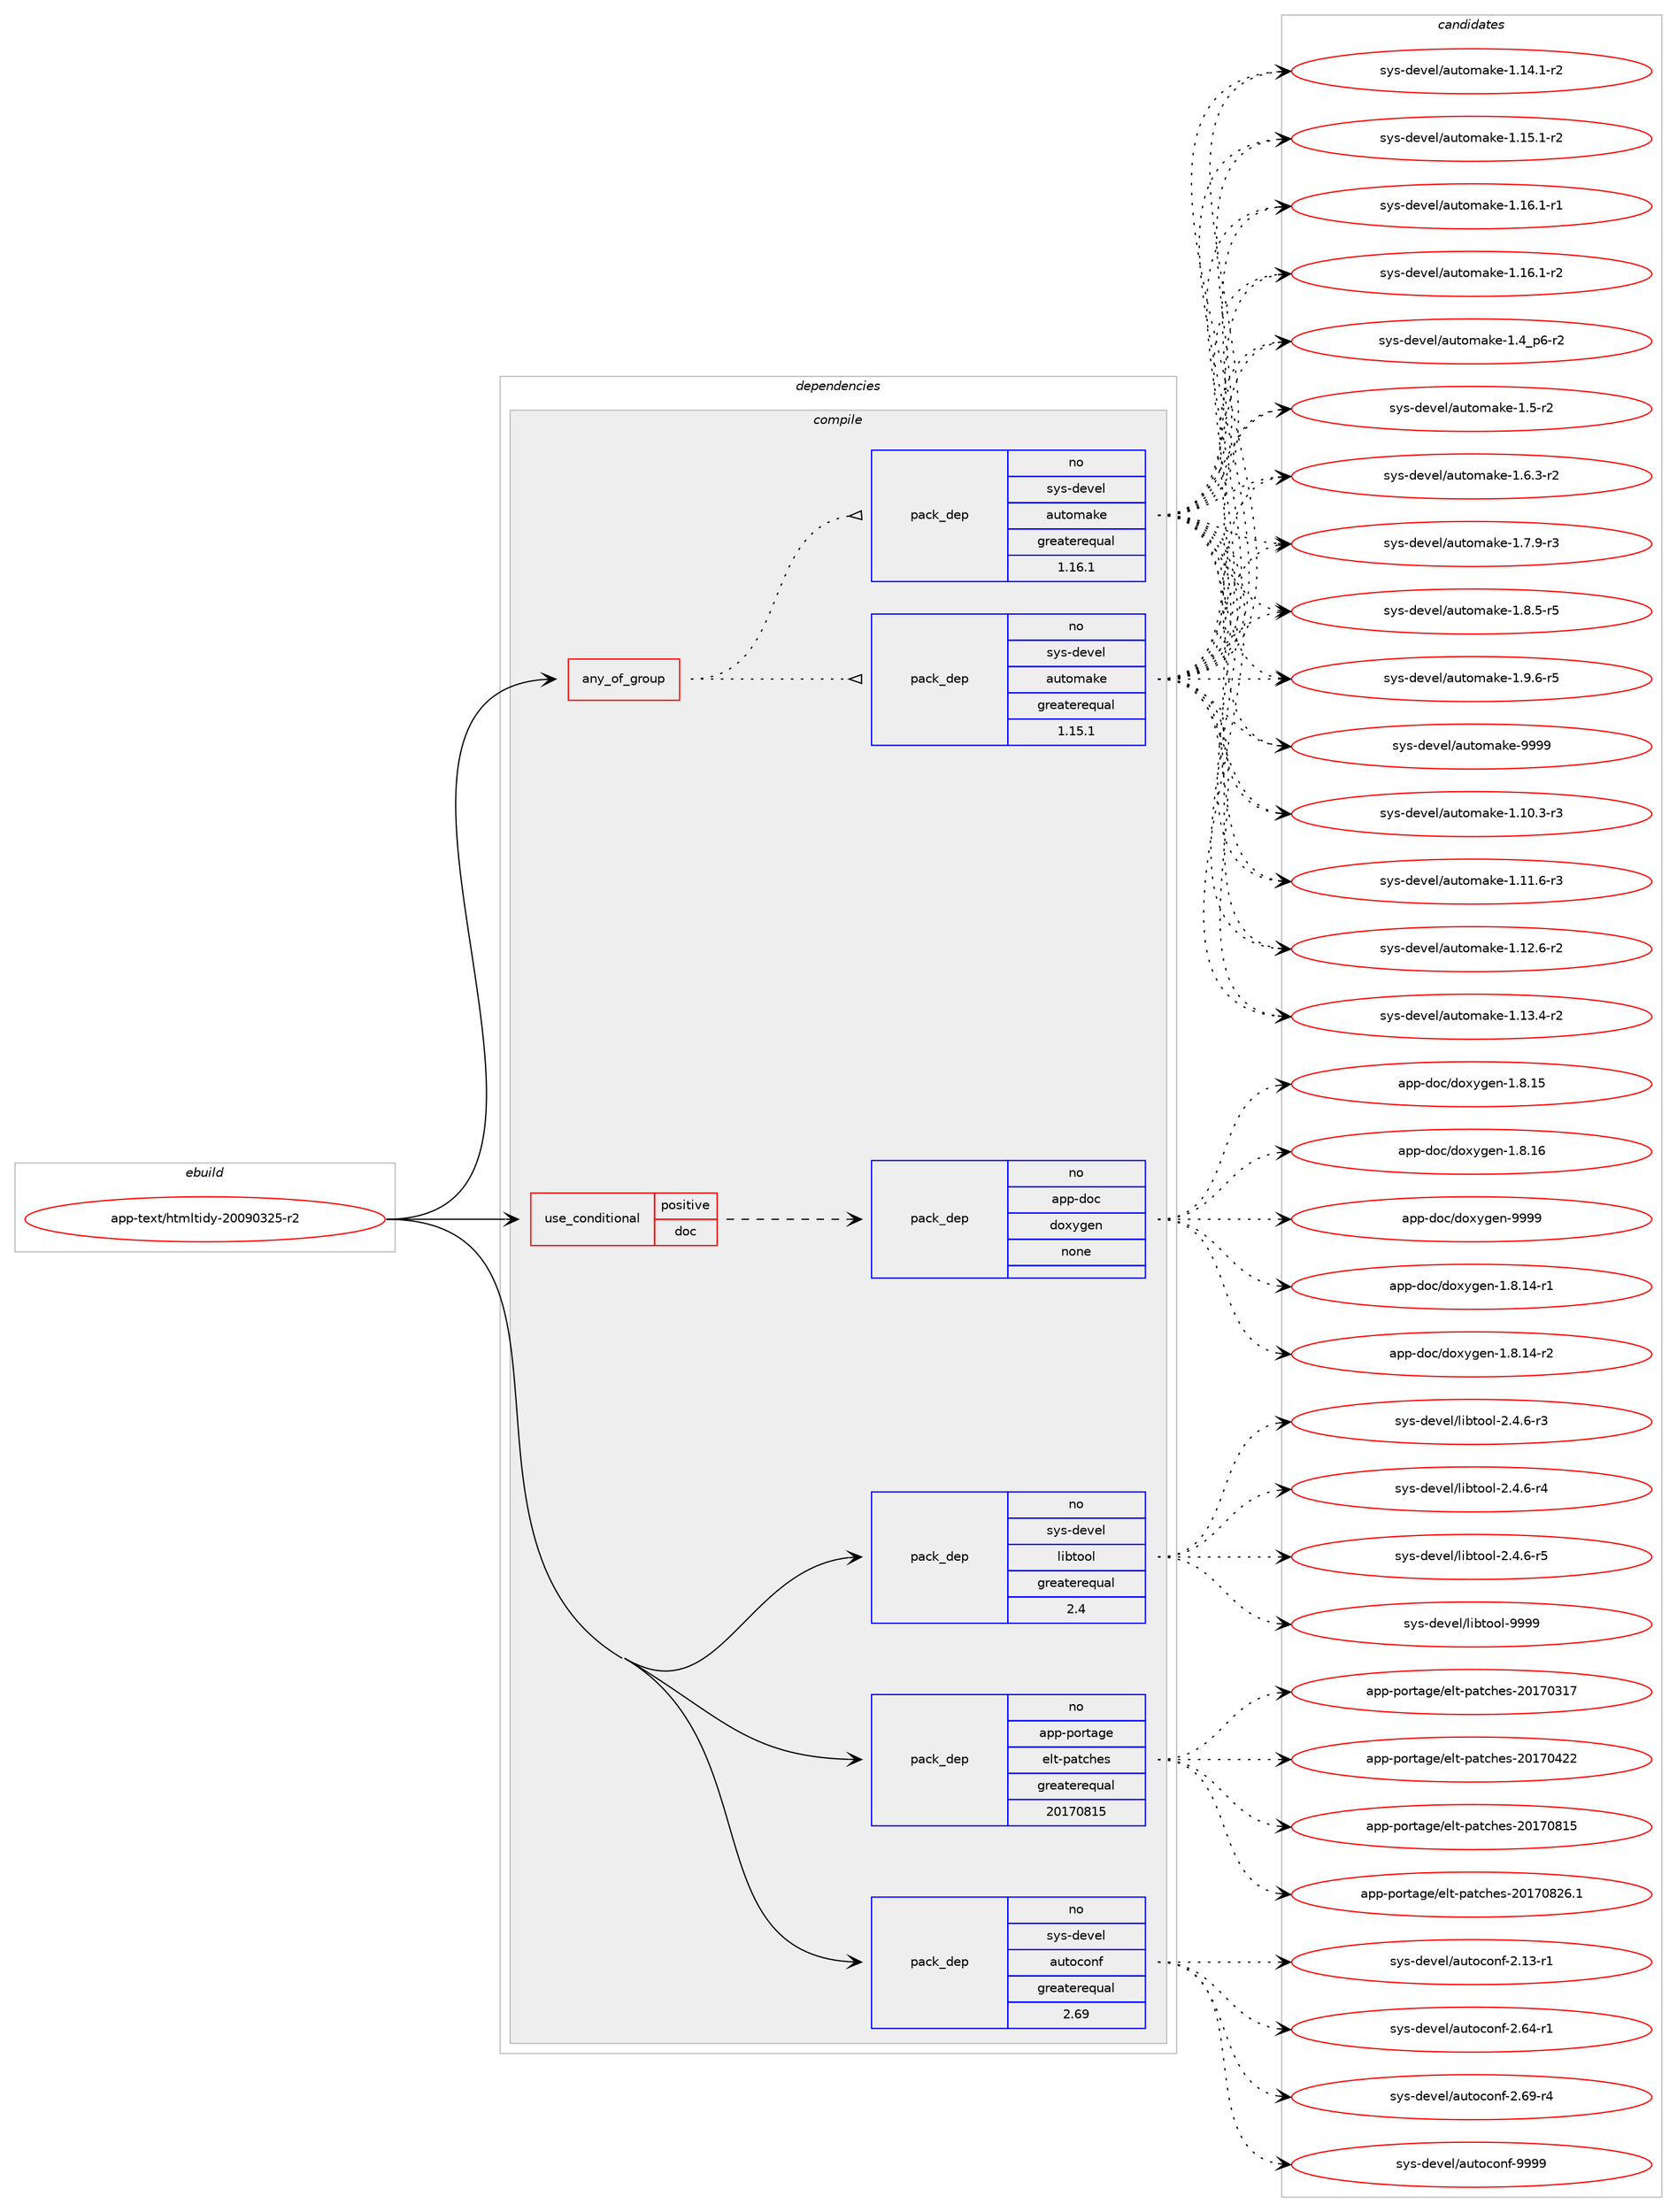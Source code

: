 digraph prolog {

# *************
# Graph options
# *************

newrank=true;
concentrate=true;
compound=true;
graph [rankdir=LR,fontname=Helvetica,fontsize=10,ranksep=1.5];#, ranksep=2.5, nodesep=0.2];
edge  [arrowhead=vee];
node  [fontname=Helvetica,fontsize=10];

# **********
# The ebuild
# **********

subgraph cluster_leftcol {
color=gray;
rank=same;
label=<<i>ebuild</i>>;
id [label="app-text/htmltidy-20090325-r2", color=red, width=4, href="../app-text/htmltidy-20090325-r2.svg"];
}

# ****************
# The dependencies
# ****************

subgraph cluster_midcol {
color=gray;
label=<<i>dependencies</i>>;
subgraph cluster_compile {
fillcolor="#eeeeee";
style=filled;
label=<<i>compile</i>>;
subgraph any8885 {
dependency509229 [label=<<TABLE BORDER="0" CELLBORDER="1" CELLSPACING="0" CELLPADDING="4"><TR><TD CELLPADDING="10">any_of_group</TD></TR></TABLE>>, shape=none, color=red];subgraph pack378577 {
dependency509230 [label=<<TABLE BORDER="0" CELLBORDER="1" CELLSPACING="0" CELLPADDING="4" WIDTH="220"><TR><TD ROWSPAN="6" CELLPADDING="30">pack_dep</TD></TR><TR><TD WIDTH="110">no</TD></TR><TR><TD>sys-devel</TD></TR><TR><TD>automake</TD></TR><TR><TD>greaterequal</TD></TR><TR><TD>1.16.1</TD></TR></TABLE>>, shape=none, color=blue];
}
dependency509229:e -> dependency509230:w [weight=20,style="dotted",arrowhead="oinv"];
subgraph pack378578 {
dependency509231 [label=<<TABLE BORDER="0" CELLBORDER="1" CELLSPACING="0" CELLPADDING="4" WIDTH="220"><TR><TD ROWSPAN="6" CELLPADDING="30">pack_dep</TD></TR><TR><TD WIDTH="110">no</TD></TR><TR><TD>sys-devel</TD></TR><TR><TD>automake</TD></TR><TR><TD>greaterequal</TD></TR><TR><TD>1.15.1</TD></TR></TABLE>>, shape=none, color=blue];
}
dependency509229:e -> dependency509231:w [weight=20,style="dotted",arrowhead="oinv"];
}
id:e -> dependency509229:w [weight=20,style="solid",arrowhead="vee"];
subgraph cond121443 {
dependency509232 [label=<<TABLE BORDER="0" CELLBORDER="1" CELLSPACING="0" CELLPADDING="4"><TR><TD ROWSPAN="3" CELLPADDING="10">use_conditional</TD></TR><TR><TD>positive</TD></TR><TR><TD>doc</TD></TR></TABLE>>, shape=none, color=red];
subgraph pack378579 {
dependency509233 [label=<<TABLE BORDER="0" CELLBORDER="1" CELLSPACING="0" CELLPADDING="4" WIDTH="220"><TR><TD ROWSPAN="6" CELLPADDING="30">pack_dep</TD></TR><TR><TD WIDTH="110">no</TD></TR><TR><TD>app-doc</TD></TR><TR><TD>doxygen</TD></TR><TR><TD>none</TD></TR><TR><TD></TD></TR></TABLE>>, shape=none, color=blue];
}
dependency509232:e -> dependency509233:w [weight=20,style="dashed",arrowhead="vee"];
}
id:e -> dependency509232:w [weight=20,style="solid",arrowhead="vee"];
subgraph pack378580 {
dependency509234 [label=<<TABLE BORDER="0" CELLBORDER="1" CELLSPACING="0" CELLPADDING="4" WIDTH="220"><TR><TD ROWSPAN="6" CELLPADDING="30">pack_dep</TD></TR><TR><TD WIDTH="110">no</TD></TR><TR><TD>app-portage</TD></TR><TR><TD>elt-patches</TD></TR><TR><TD>greaterequal</TD></TR><TR><TD>20170815</TD></TR></TABLE>>, shape=none, color=blue];
}
id:e -> dependency509234:w [weight=20,style="solid",arrowhead="vee"];
subgraph pack378581 {
dependency509235 [label=<<TABLE BORDER="0" CELLBORDER="1" CELLSPACING="0" CELLPADDING="4" WIDTH="220"><TR><TD ROWSPAN="6" CELLPADDING="30">pack_dep</TD></TR><TR><TD WIDTH="110">no</TD></TR><TR><TD>sys-devel</TD></TR><TR><TD>autoconf</TD></TR><TR><TD>greaterequal</TD></TR><TR><TD>2.69</TD></TR></TABLE>>, shape=none, color=blue];
}
id:e -> dependency509235:w [weight=20,style="solid",arrowhead="vee"];
subgraph pack378582 {
dependency509236 [label=<<TABLE BORDER="0" CELLBORDER="1" CELLSPACING="0" CELLPADDING="4" WIDTH="220"><TR><TD ROWSPAN="6" CELLPADDING="30">pack_dep</TD></TR><TR><TD WIDTH="110">no</TD></TR><TR><TD>sys-devel</TD></TR><TR><TD>libtool</TD></TR><TR><TD>greaterequal</TD></TR><TR><TD>2.4</TD></TR></TABLE>>, shape=none, color=blue];
}
id:e -> dependency509236:w [weight=20,style="solid",arrowhead="vee"];
}
subgraph cluster_compileandrun {
fillcolor="#eeeeee";
style=filled;
label=<<i>compile and run</i>>;
}
subgraph cluster_run {
fillcolor="#eeeeee";
style=filled;
label=<<i>run</i>>;
}
}

# **************
# The candidates
# **************

subgraph cluster_choices {
rank=same;
color=gray;
label=<<i>candidates</i>>;

subgraph choice378577 {
color=black;
nodesep=1;
choice11512111545100101118101108479711711611110997107101454946494846514511451 [label="sys-devel/automake-1.10.3-r3", color=red, width=4,href="../sys-devel/automake-1.10.3-r3.svg"];
choice11512111545100101118101108479711711611110997107101454946494946544511451 [label="sys-devel/automake-1.11.6-r3", color=red, width=4,href="../sys-devel/automake-1.11.6-r3.svg"];
choice11512111545100101118101108479711711611110997107101454946495046544511450 [label="sys-devel/automake-1.12.6-r2", color=red, width=4,href="../sys-devel/automake-1.12.6-r2.svg"];
choice11512111545100101118101108479711711611110997107101454946495146524511450 [label="sys-devel/automake-1.13.4-r2", color=red, width=4,href="../sys-devel/automake-1.13.4-r2.svg"];
choice11512111545100101118101108479711711611110997107101454946495246494511450 [label="sys-devel/automake-1.14.1-r2", color=red, width=4,href="../sys-devel/automake-1.14.1-r2.svg"];
choice11512111545100101118101108479711711611110997107101454946495346494511450 [label="sys-devel/automake-1.15.1-r2", color=red, width=4,href="../sys-devel/automake-1.15.1-r2.svg"];
choice11512111545100101118101108479711711611110997107101454946495446494511449 [label="sys-devel/automake-1.16.1-r1", color=red, width=4,href="../sys-devel/automake-1.16.1-r1.svg"];
choice11512111545100101118101108479711711611110997107101454946495446494511450 [label="sys-devel/automake-1.16.1-r2", color=red, width=4,href="../sys-devel/automake-1.16.1-r2.svg"];
choice115121115451001011181011084797117116111109971071014549465295112544511450 [label="sys-devel/automake-1.4_p6-r2", color=red, width=4,href="../sys-devel/automake-1.4_p6-r2.svg"];
choice11512111545100101118101108479711711611110997107101454946534511450 [label="sys-devel/automake-1.5-r2", color=red, width=4,href="../sys-devel/automake-1.5-r2.svg"];
choice115121115451001011181011084797117116111109971071014549465446514511450 [label="sys-devel/automake-1.6.3-r2", color=red, width=4,href="../sys-devel/automake-1.6.3-r2.svg"];
choice115121115451001011181011084797117116111109971071014549465546574511451 [label="sys-devel/automake-1.7.9-r3", color=red, width=4,href="../sys-devel/automake-1.7.9-r3.svg"];
choice115121115451001011181011084797117116111109971071014549465646534511453 [label="sys-devel/automake-1.8.5-r5", color=red, width=4,href="../sys-devel/automake-1.8.5-r5.svg"];
choice115121115451001011181011084797117116111109971071014549465746544511453 [label="sys-devel/automake-1.9.6-r5", color=red, width=4,href="../sys-devel/automake-1.9.6-r5.svg"];
choice115121115451001011181011084797117116111109971071014557575757 [label="sys-devel/automake-9999", color=red, width=4,href="../sys-devel/automake-9999.svg"];
dependency509230:e -> choice11512111545100101118101108479711711611110997107101454946494846514511451:w [style=dotted,weight="100"];
dependency509230:e -> choice11512111545100101118101108479711711611110997107101454946494946544511451:w [style=dotted,weight="100"];
dependency509230:e -> choice11512111545100101118101108479711711611110997107101454946495046544511450:w [style=dotted,weight="100"];
dependency509230:e -> choice11512111545100101118101108479711711611110997107101454946495146524511450:w [style=dotted,weight="100"];
dependency509230:e -> choice11512111545100101118101108479711711611110997107101454946495246494511450:w [style=dotted,weight="100"];
dependency509230:e -> choice11512111545100101118101108479711711611110997107101454946495346494511450:w [style=dotted,weight="100"];
dependency509230:e -> choice11512111545100101118101108479711711611110997107101454946495446494511449:w [style=dotted,weight="100"];
dependency509230:e -> choice11512111545100101118101108479711711611110997107101454946495446494511450:w [style=dotted,weight="100"];
dependency509230:e -> choice115121115451001011181011084797117116111109971071014549465295112544511450:w [style=dotted,weight="100"];
dependency509230:e -> choice11512111545100101118101108479711711611110997107101454946534511450:w [style=dotted,weight="100"];
dependency509230:e -> choice115121115451001011181011084797117116111109971071014549465446514511450:w [style=dotted,weight="100"];
dependency509230:e -> choice115121115451001011181011084797117116111109971071014549465546574511451:w [style=dotted,weight="100"];
dependency509230:e -> choice115121115451001011181011084797117116111109971071014549465646534511453:w [style=dotted,weight="100"];
dependency509230:e -> choice115121115451001011181011084797117116111109971071014549465746544511453:w [style=dotted,weight="100"];
dependency509230:e -> choice115121115451001011181011084797117116111109971071014557575757:w [style=dotted,weight="100"];
}
subgraph choice378578 {
color=black;
nodesep=1;
choice11512111545100101118101108479711711611110997107101454946494846514511451 [label="sys-devel/automake-1.10.3-r3", color=red, width=4,href="../sys-devel/automake-1.10.3-r3.svg"];
choice11512111545100101118101108479711711611110997107101454946494946544511451 [label="sys-devel/automake-1.11.6-r3", color=red, width=4,href="../sys-devel/automake-1.11.6-r3.svg"];
choice11512111545100101118101108479711711611110997107101454946495046544511450 [label="sys-devel/automake-1.12.6-r2", color=red, width=4,href="../sys-devel/automake-1.12.6-r2.svg"];
choice11512111545100101118101108479711711611110997107101454946495146524511450 [label="sys-devel/automake-1.13.4-r2", color=red, width=4,href="../sys-devel/automake-1.13.4-r2.svg"];
choice11512111545100101118101108479711711611110997107101454946495246494511450 [label="sys-devel/automake-1.14.1-r2", color=red, width=4,href="../sys-devel/automake-1.14.1-r2.svg"];
choice11512111545100101118101108479711711611110997107101454946495346494511450 [label="sys-devel/automake-1.15.1-r2", color=red, width=4,href="../sys-devel/automake-1.15.1-r2.svg"];
choice11512111545100101118101108479711711611110997107101454946495446494511449 [label="sys-devel/automake-1.16.1-r1", color=red, width=4,href="../sys-devel/automake-1.16.1-r1.svg"];
choice11512111545100101118101108479711711611110997107101454946495446494511450 [label="sys-devel/automake-1.16.1-r2", color=red, width=4,href="../sys-devel/automake-1.16.1-r2.svg"];
choice115121115451001011181011084797117116111109971071014549465295112544511450 [label="sys-devel/automake-1.4_p6-r2", color=red, width=4,href="../sys-devel/automake-1.4_p6-r2.svg"];
choice11512111545100101118101108479711711611110997107101454946534511450 [label="sys-devel/automake-1.5-r2", color=red, width=4,href="../sys-devel/automake-1.5-r2.svg"];
choice115121115451001011181011084797117116111109971071014549465446514511450 [label="sys-devel/automake-1.6.3-r2", color=red, width=4,href="../sys-devel/automake-1.6.3-r2.svg"];
choice115121115451001011181011084797117116111109971071014549465546574511451 [label="sys-devel/automake-1.7.9-r3", color=red, width=4,href="../sys-devel/automake-1.7.9-r3.svg"];
choice115121115451001011181011084797117116111109971071014549465646534511453 [label="sys-devel/automake-1.8.5-r5", color=red, width=4,href="../sys-devel/automake-1.8.5-r5.svg"];
choice115121115451001011181011084797117116111109971071014549465746544511453 [label="sys-devel/automake-1.9.6-r5", color=red, width=4,href="../sys-devel/automake-1.9.6-r5.svg"];
choice115121115451001011181011084797117116111109971071014557575757 [label="sys-devel/automake-9999", color=red, width=4,href="../sys-devel/automake-9999.svg"];
dependency509231:e -> choice11512111545100101118101108479711711611110997107101454946494846514511451:w [style=dotted,weight="100"];
dependency509231:e -> choice11512111545100101118101108479711711611110997107101454946494946544511451:w [style=dotted,weight="100"];
dependency509231:e -> choice11512111545100101118101108479711711611110997107101454946495046544511450:w [style=dotted,weight="100"];
dependency509231:e -> choice11512111545100101118101108479711711611110997107101454946495146524511450:w [style=dotted,weight="100"];
dependency509231:e -> choice11512111545100101118101108479711711611110997107101454946495246494511450:w [style=dotted,weight="100"];
dependency509231:e -> choice11512111545100101118101108479711711611110997107101454946495346494511450:w [style=dotted,weight="100"];
dependency509231:e -> choice11512111545100101118101108479711711611110997107101454946495446494511449:w [style=dotted,weight="100"];
dependency509231:e -> choice11512111545100101118101108479711711611110997107101454946495446494511450:w [style=dotted,weight="100"];
dependency509231:e -> choice115121115451001011181011084797117116111109971071014549465295112544511450:w [style=dotted,weight="100"];
dependency509231:e -> choice11512111545100101118101108479711711611110997107101454946534511450:w [style=dotted,weight="100"];
dependency509231:e -> choice115121115451001011181011084797117116111109971071014549465446514511450:w [style=dotted,weight="100"];
dependency509231:e -> choice115121115451001011181011084797117116111109971071014549465546574511451:w [style=dotted,weight="100"];
dependency509231:e -> choice115121115451001011181011084797117116111109971071014549465646534511453:w [style=dotted,weight="100"];
dependency509231:e -> choice115121115451001011181011084797117116111109971071014549465746544511453:w [style=dotted,weight="100"];
dependency509231:e -> choice115121115451001011181011084797117116111109971071014557575757:w [style=dotted,weight="100"];
}
subgraph choice378579 {
color=black;
nodesep=1;
choice97112112451001119947100111120121103101110454946564649524511449 [label="app-doc/doxygen-1.8.14-r1", color=red, width=4,href="../app-doc/doxygen-1.8.14-r1.svg"];
choice97112112451001119947100111120121103101110454946564649524511450 [label="app-doc/doxygen-1.8.14-r2", color=red, width=4,href="../app-doc/doxygen-1.8.14-r2.svg"];
choice9711211245100111994710011112012110310111045494656464953 [label="app-doc/doxygen-1.8.15", color=red, width=4,href="../app-doc/doxygen-1.8.15.svg"];
choice9711211245100111994710011112012110310111045494656464954 [label="app-doc/doxygen-1.8.16", color=red, width=4,href="../app-doc/doxygen-1.8.16.svg"];
choice971121124510011199471001111201211031011104557575757 [label="app-doc/doxygen-9999", color=red, width=4,href="../app-doc/doxygen-9999.svg"];
dependency509233:e -> choice97112112451001119947100111120121103101110454946564649524511449:w [style=dotted,weight="100"];
dependency509233:e -> choice97112112451001119947100111120121103101110454946564649524511450:w [style=dotted,weight="100"];
dependency509233:e -> choice9711211245100111994710011112012110310111045494656464953:w [style=dotted,weight="100"];
dependency509233:e -> choice9711211245100111994710011112012110310111045494656464954:w [style=dotted,weight="100"];
dependency509233:e -> choice971121124510011199471001111201211031011104557575757:w [style=dotted,weight="100"];
}
subgraph choice378580 {
color=black;
nodesep=1;
choice97112112451121111141169710310147101108116451129711699104101115455048495548514955 [label="app-portage/elt-patches-20170317", color=red, width=4,href="../app-portage/elt-patches-20170317.svg"];
choice97112112451121111141169710310147101108116451129711699104101115455048495548525050 [label="app-portage/elt-patches-20170422", color=red, width=4,href="../app-portage/elt-patches-20170422.svg"];
choice97112112451121111141169710310147101108116451129711699104101115455048495548564953 [label="app-portage/elt-patches-20170815", color=red, width=4,href="../app-portage/elt-patches-20170815.svg"];
choice971121124511211111411697103101471011081164511297116991041011154550484955485650544649 [label="app-portage/elt-patches-20170826.1", color=red, width=4,href="../app-portage/elt-patches-20170826.1.svg"];
dependency509234:e -> choice97112112451121111141169710310147101108116451129711699104101115455048495548514955:w [style=dotted,weight="100"];
dependency509234:e -> choice97112112451121111141169710310147101108116451129711699104101115455048495548525050:w [style=dotted,weight="100"];
dependency509234:e -> choice97112112451121111141169710310147101108116451129711699104101115455048495548564953:w [style=dotted,weight="100"];
dependency509234:e -> choice971121124511211111411697103101471011081164511297116991041011154550484955485650544649:w [style=dotted,weight="100"];
}
subgraph choice378581 {
color=black;
nodesep=1;
choice1151211154510010111810110847971171161119911111010245504649514511449 [label="sys-devel/autoconf-2.13-r1", color=red, width=4,href="../sys-devel/autoconf-2.13-r1.svg"];
choice1151211154510010111810110847971171161119911111010245504654524511449 [label="sys-devel/autoconf-2.64-r1", color=red, width=4,href="../sys-devel/autoconf-2.64-r1.svg"];
choice1151211154510010111810110847971171161119911111010245504654574511452 [label="sys-devel/autoconf-2.69-r4", color=red, width=4,href="../sys-devel/autoconf-2.69-r4.svg"];
choice115121115451001011181011084797117116111991111101024557575757 [label="sys-devel/autoconf-9999", color=red, width=4,href="../sys-devel/autoconf-9999.svg"];
dependency509235:e -> choice1151211154510010111810110847971171161119911111010245504649514511449:w [style=dotted,weight="100"];
dependency509235:e -> choice1151211154510010111810110847971171161119911111010245504654524511449:w [style=dotted,weight="100"];
dependency509235:e -> choice1151211154510010111810110847971171161119911111010245504654574511452:w [style=dotted,weight="100"];
dependency509235:e -> choice115121115451001011181011084797117116111991111101024557575757:w [style=dotted,weight="100"];
}
subgraph choice378582 {
color=black;
nodesep=1;
choice1151211154510010111810110847108105981161111111084550465246544511451 [label="sys-devel/libtool-2.4.6-r3", color=red, width=4,href="../sys-devel/libtool-2.4.6-r3.svg"];
choice1151211154510010111810110847108105981161111111084550465246544511452 [label="sys-devel/libtool-2.4.6-r4", color=red, width=4,href="../sys-devel/libtool-2.4.6-r4.svg"];
choice1151211154510010111810110847108105981161111111084550465246544511453 [label="sys-devel/libtool-2.4.6-r5", color=red, width=4,href="../sys-devel/libtool-2.4.6-r5.svg"];
choice1151211154510010111810110847108105981161111111084557575757 [label="sys-devel/libtool-9999", color=red, width=4,href="../sys-devel/libtool-9999.svg"];
dependency509236:e -> choice1151211154510010111810110847108105981161111111084550465246544511451:w [style=dotted,weight="100"];
dependency509236:e -> choice1151211154510010111810110847108105981161111111084550465246544511452:w [style=dotted,weight="100"];
dependency509236:e -> choice1151211154510010111810110847108105981161111111084550465246544511453:w [style=dotted,weight="100"];
dependency509236:e -> choice1151211154510010111810110847108105981161111111084557575757:w [style=dotted,weight="100"];
}
}

}
